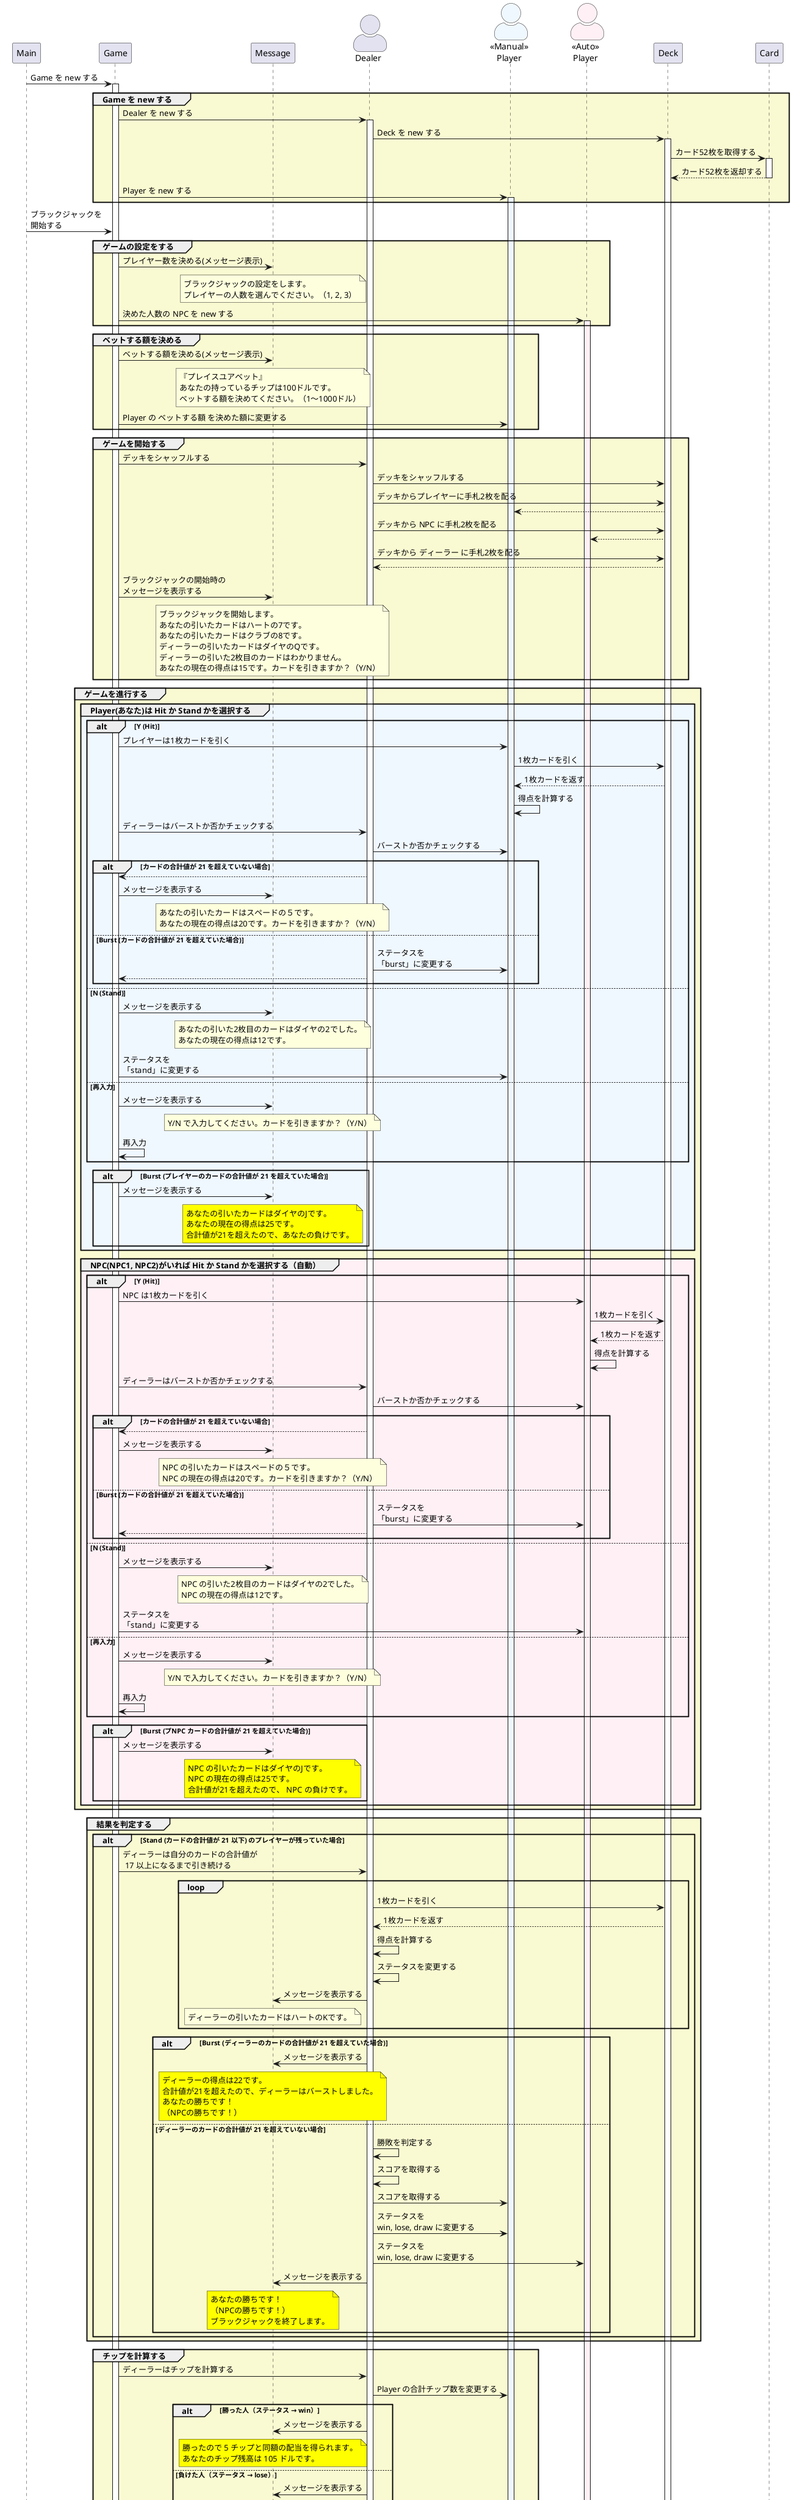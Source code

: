@startuml Blackjack

skinparam responseMessageBelowArrow true
skinparam actorStyle awesome

participant Main order 10
participant Game order 20
participant Message order 30
actor Dealer order 40
actor "<<Manual>>\nPlayer" as mp order 50 #AliceBlue
actor "<<Auto>>\nPlayer" as ap order 60 #LavenderBlush
participant Deck order 70
participant Card order 80

Main -> Game : Game を new する

group #LightGoldenRodYellow Game を new する
  activate Game
  Game ->  Dealer : Dealer を new する
  activate  Dealer
  Dealer -> Deck : Deck を new する
  activate Deck
  Deck -> Card : カード52枚を取得する
  activate Card
  Card --> Deck : カード52枚を返却する
  deactivate Card

  Game -> mp : Player を new する
  activate mp #AliceBlue
end

Main -> Game : ブラックジャックを\n開始する

group #LightGoldenRodYellow ゲームの設定をする
  Game -> Message : プレイヤー数を決める(メッセージ表示)
  note over Message
  ブラックジャックの設定をします。
  プレイヤーの人数を選んでください。（1, 2, 3）
  end note

  Game -> ap : 決めた人数の NPC を new する
  activate ap #LavenderBlush
end

group #LightGoldenRodYellow ベットする額を決める
  Game -> Message : ベットする額を決める(メッセージ表示)
  note over Message
  『プレイスユアベット』
  あなたの持っているチップは100ドルです。
  ベットする額を決めてください。（1〜1000ドル）
  end note
  Game -> mp : Player の ベットする額 を決めた額に変更する
end

group #LightGoldenRodYellow ゲームを開始する
  Game -> Dealer : デッキをシャッフルする
  Dealer -> Deck : デッキをシャッフルする

  Dealer -> Deck : デッキからプレイヤーに手札2枚を配る
  Deck --> mp

  Dealer -> Deck : デッキから NPC に手札2枚を配る
  Deck --> ap

  Dealer -> Deck : デッキから ディーラー に手札2枚を配る
  Deck --> Dealer

  Game ->  Message : ブラックジャックの開始時の\nメッセージを表示する

  note over Message
    ブラックジャックを開始します。
    あなたの引いたカードはハートの7です。
    あなたの引いたカードはクラブの8です。
    ディーラーの引いたカードはダイヤのQです。
    ディーラーの引いた2枚目のカードはわかりません。
    あなたの現在の得点は15です。カードを引きますか？（Y/N）
  end note

end

group #LightGoldenRodYellow ゲームを進行する

  group #AliceBlue Player(あなた)は Hit か Stand かを選択する
    alt Y (Hit)
      Game -> mp : プレイヤーは1枚カードを引く
      mp -> Deck : 1枚カードを引く
      Deck --> mp : 1枚カードを返す
      mp -> mp : 得点を計算する

      Game -> Dealer : ディーラーはバーストか否かチェックする
      Dealer -> mp : バーストか否かチェックする

      alt カードの合計値が 21 を超えていない場合
        Dealer --> Game :

        Game ->  Message : メッセージを表示する
        note over Message
          あなたの引いたカードはスペードの５です。
          あなたの現在の得点は20です。カードを引きますか？（Y/N）
        end note
      else Burst (カードの合計値が 21 を超えていた場合)
        Dealer -> mp : ステータスを\n「burst」に変更する
        Dealer --> Game :

      end
    else N (Stand)

      Game ->  Message : メッセージを表示する
      note over Message
        あなたの引いた2枚目のカードはダイヤの2でした。
        あなたの現在の得点は12です。
      end note

      Game -> mp : ステータスを\n「stand」に変更する

    else 再入力
      Game ->  Message : メッセージを表示する
      note over Message
        Y/N で入力してください。カードを引きますか？（Y/N）
      end note
      Game -> Game : 再入力
    end

    alt Burst (プレイヤーのカードの合計値が 21 を超えていた場合)

      Game ->  Message : メッセージを表示する
      note over Message #Yellow
        あなたの引いたカードはダイヤのJです。
        あなたの現在の得点は25です。
        合計値が21を超えたので、あなたの負けです。
      end note
    end
  end

  group #LavenderBlush NPC(NPC1, NPC2)がいれば Hit か Stand かを選択する（自動）
    alt Y (Hit)
      Game -> ap : NPC は1枚カードを引く
      ap -> Deck : 1枚カードを引く
      Deck --> ap : 1枚カードを返す
      ap -> ap : 得点を計算する

      Game -> Dealer : ディーラーはバーストか否かチェックする
      Dealer -> ap : バーストか否かチェックする

      alt カードの合計値が 21 を超えていない場合
        Dealer --> Game :
        Game ->  Message : メッセージを表示する
        note over Message
          NPC の引いたカードはスペードの５です。
          NPC の現在の得点は20です。カードを引きますか？（Y/N）
        end note
      else Burst (カードの合計値が 21 を超えていた場合)
        Dealer -> ap : ステータスを\n「burst」に変更する
        Dealer --> Game :

      end
    else N (Stand)

      Game ->  Message : メッセージを表示する
      note over Message
        NPC の引いた2枚目のカードはダイヤの2でした。
        NPC の現在の得点は12です。
      end note

      Game -> ap : ステータスを\n「stand」に変更する

    else 再入力
      Game ->  Message : メッセージを表示する
      note over Message
        Y/N で入力してください。カードを引きますか？（Y/N）
      end note
      Game -> Game : 再入力
    end

    alt Burst (プNPC カードの合計値が 21 を超えていた場合)
      Game ->  Message : メッセージを表示する
      note over Message #Yellow
        NPC の引いたカードはダイヤのJです。
        NPC の現在の得点は25です。
        合計値が21を超えたので、 NPC の負けです。
      end note
    end
  end

end

group #LightGoldenRodYellow 結果を判定する
  alt Stand (カードの合計値が 21 以下) のプレイヤーが残っていた場合

      Game -> Dealer : ディーラーは自分のカードの合計値が\n 17 以上になるまで引き続ける
    loop
      Dealer -> Deck : 1枚カードを引く
      Deck --> Dealer : 1枚カードを返す
      Dealer -> Dealer : 得点を計算する
      Dealer -> Dealer : ステータスを変更する
      Dealer ->  Message : メッセージを表示する
      note over Message
        ディーラーの引いたカードはハートのKです。
      end note
    end

    alt Burst (ディーラーのカードの合計値が 21 を超えていた場合)
      Dealer ->  Message : メッセージを表示する
      note over Message #Yellow
        ディーラーの得点は22です。
        合計値が21を超えたので、ディーラーはバーストしました。
        あなたの勝ちです！
        （NPCの勝ちです！）
      end note

    else ディーラーのカードの合計値が 21 を超えていない場合

      Dealer -> Dealer : 勝敗を判定する
      Dealer -> Dealer : スコアを取得する
      Dealer -> mp : スコアを取得する
      Dealer -> mp : ステータスを\nwin, lose, draw に変更する
      Dealer -> ap : ステータスを\nwin, lose, draw に変更する

      Dealer ->  Message : メッセージを表示する
      note over Message #Yellow
        あなたの勝ちです！
        （NPCの勝ちです！）
        ブラックジャックを終了します。
      end note
    end
  end
end

group #LightGoldenRodYellow チップを計算する
    Game -> Dealer : ディーラーはチップを計算する
    Dealer -> mp : Player の合計チップ数を変更する

    alt 勝った人（ステータス → win）
      Dealer ->  Message : メッセージを表示する
      note over Message #Yellow
        勝ったので 5 チップと同額の配当を得られます。
        あなたのチップ残高は 105 ドルです。
      end note

    else 負けた人（ステータス → lose）
      Dealer ->  Message : メッセージを表示する
      note over Message #Yellow
        負けたため、チップ 5 ドルは没収されます。
        あなたのチップ残高は 95 ドルです。
      end note
    else 引き分けた人（ステータス → draw）
      Dealer ->  Message : メッセージを表示する
      note over Message #Yellow
        引き分けたため、チップ 5 ドルはそのままです。
        あなたのチップ残高は 100 ドルです。
      end note
    end
end

group #LightGoldenRodYellow ゲームを続けるか、やめるかを選択する

    alt チップ残高がある場合
      Game ->  Message : メッセージを表示する
      note over Message #Yellow
        ブラックジャックゲームを続けますか？（Y/N）
      end note
    else チップ残高が 0 の場合
      Game ->  Message : メッセージを表示する
      note over Message #Yellow
        あなたは、チップの残高がなくなりました。
      end note
    end
end
alt ゲーム続行
  note over Game
    次のゲームへ
    （「ベットする額を決める」まで戻る）
  end note
else ゲーム終了
  Game --> Main : ゲーム終了
end
  deactivate Dealer
  deactivate mp
  deactivate ap
  deactivate Deck
deactivate Game
@enduml
